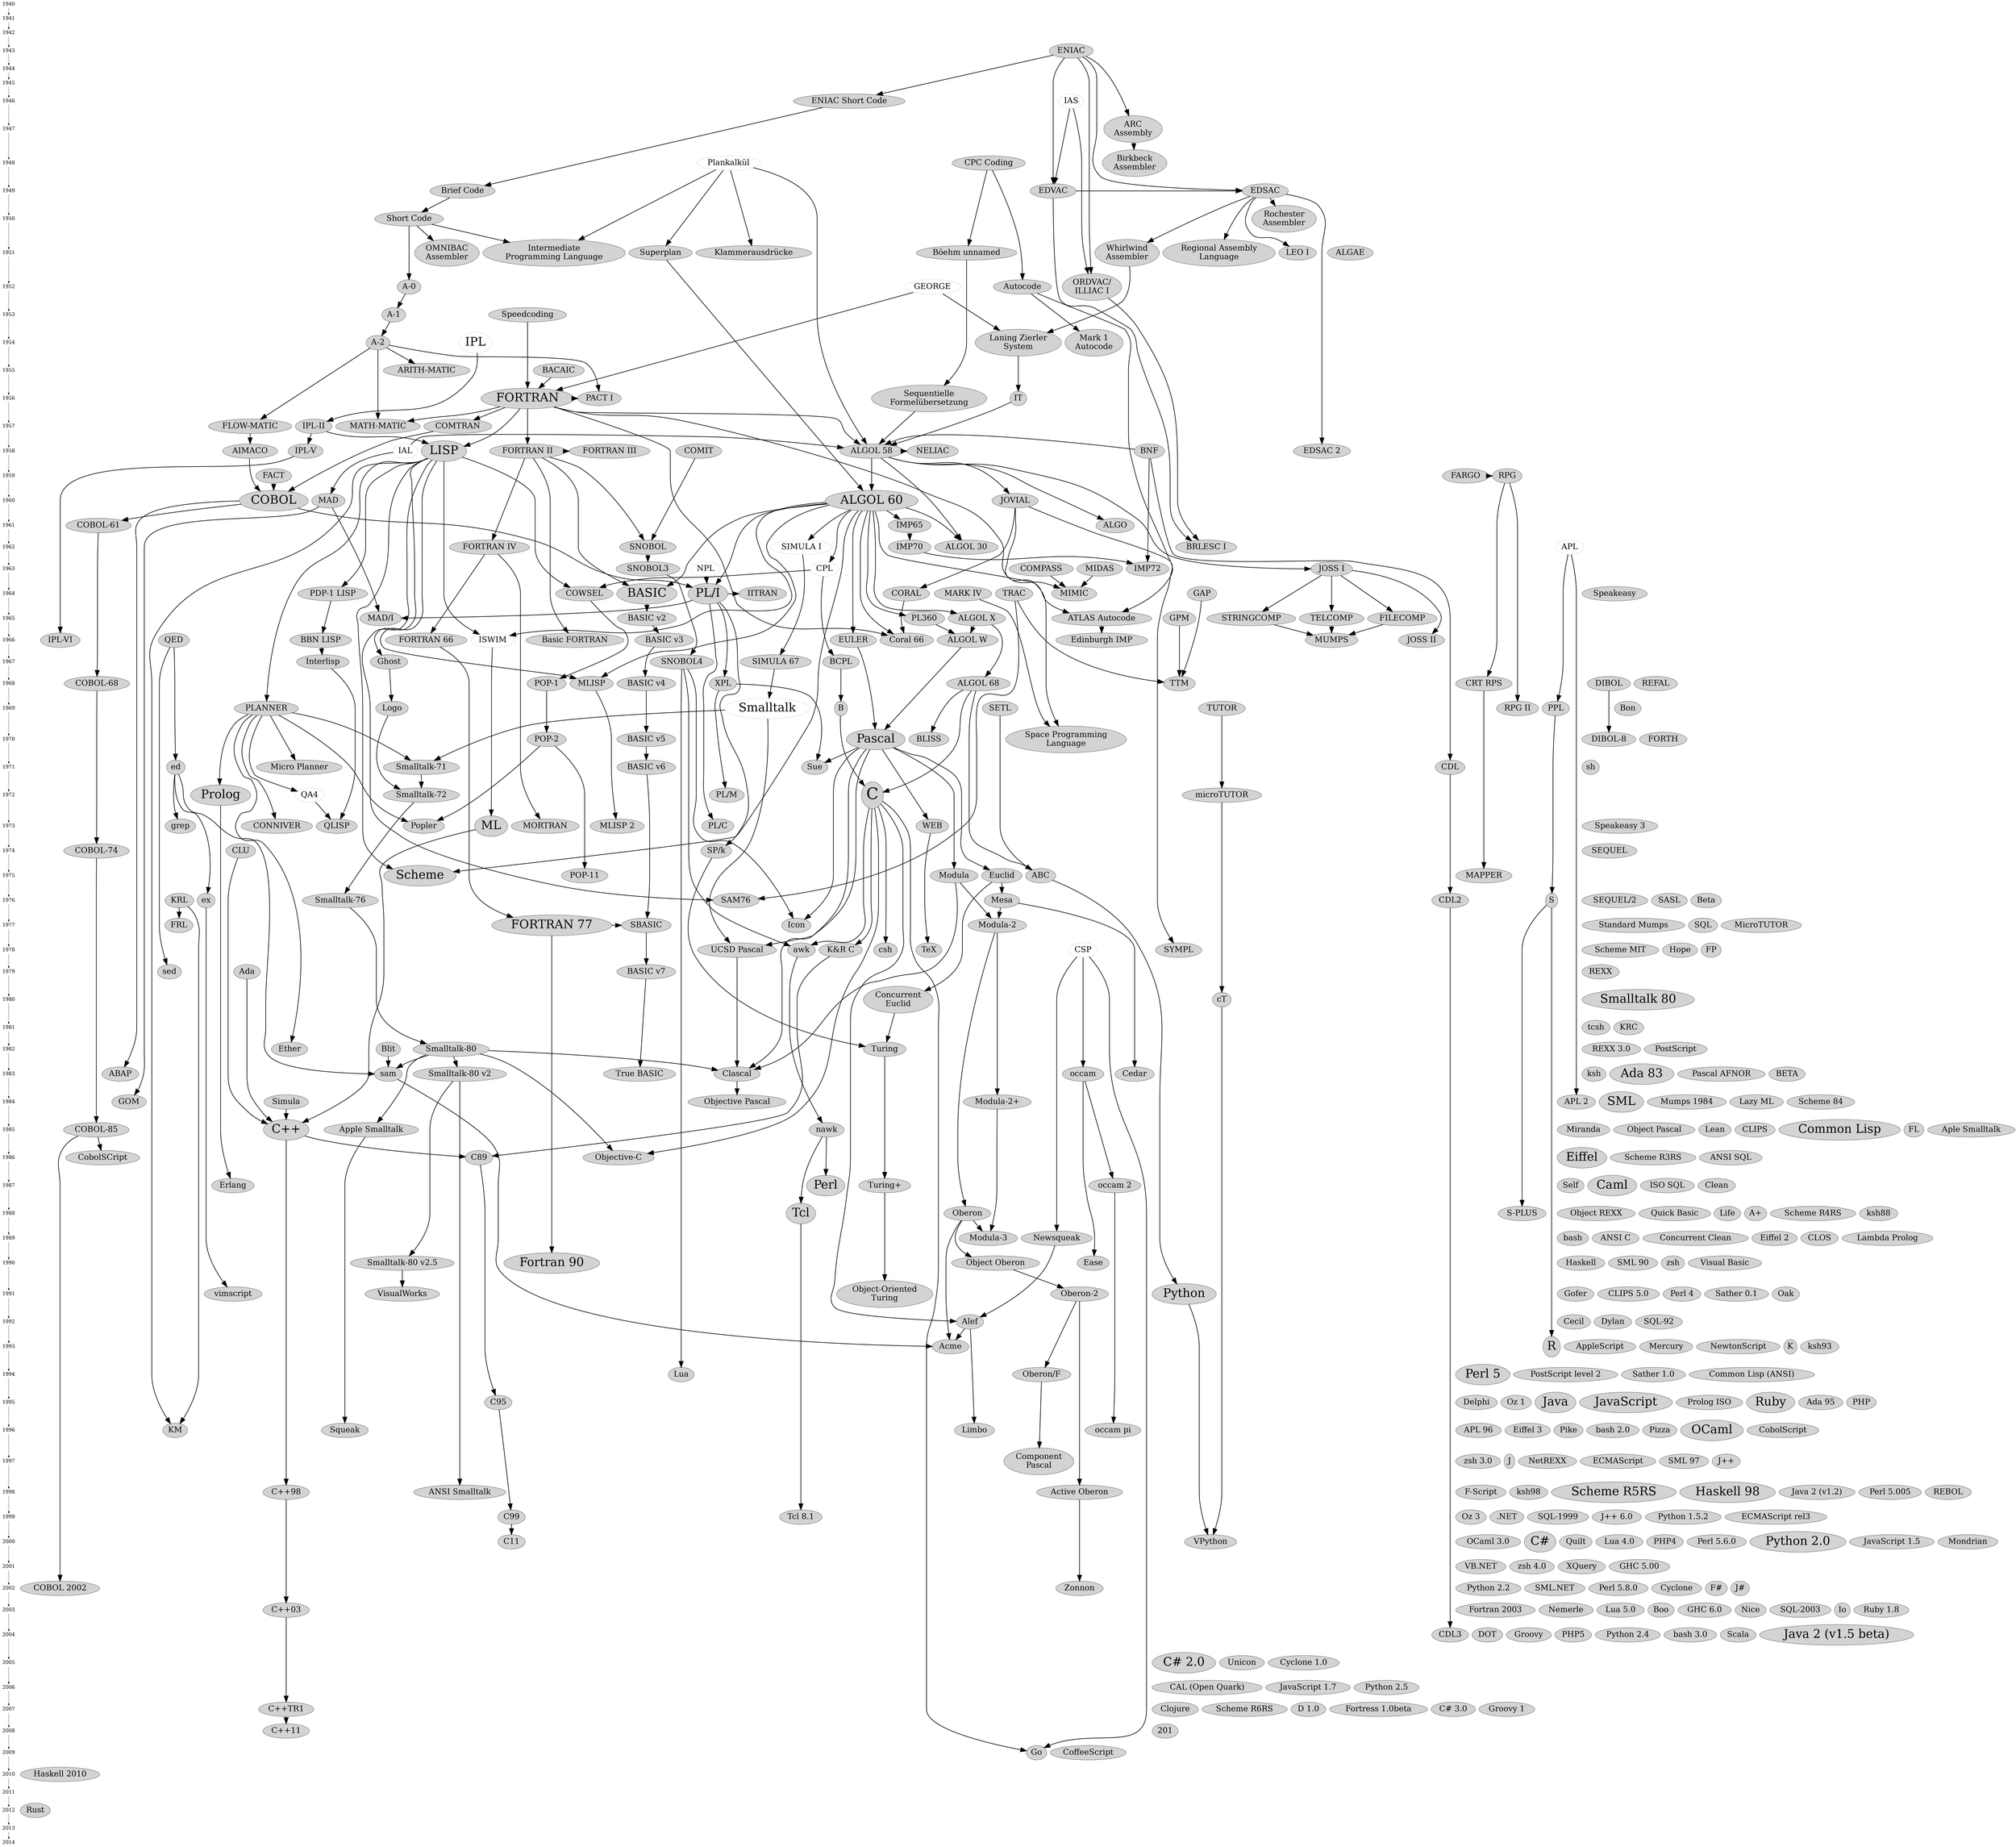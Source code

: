 digraph dd {

  {
    node [ shape=plaintext,fontsize=25 ];

    1940 -> 1941 -> 1942 -> 1943 -> 1944 -> 1945 -> 1946 -> 1947 -> 1948 -> 1949 ->
    1950 -> 1951 -> 1952 -> 1953 -> 1954 -> 1955 -> 1956 -> 1957 -> 1958 -> 1959 ->
    1960 -> 1961 -> 1962 -> 1963 -> 1964 -> 1965 -> 1966 -> 1967 -> 1968 -> 1969 ->
    1970 -> 1971 -> 1972 -> 1973 -> 1974 -> 1975 -> 1976 -> 1977 -> 1978 -> 1979 ->
    1980 -> 1981 -> 1982 -> 1983 -> 1984 -> 1985 -> 1986 -> 1987 -> 1988 -> 1989 ->
    1990 -> 1991 -> 1992 -> 1993 -> 1994 -> 1995 -> 1996 -> 1997 -> 1998 -> 1999 ->
    2000 -> 2001 -> 2002 -> 2003 -> 2004 -> 2005 -> 2006 -> 2007 -> 2008 -> 2009 ->
    2010 -> 2011 -> 2012 -> 2013 -> 2014

  }

node [ fontsize=40, style=filled ];

{ rank = same ; 1943
    "ENIAC"
}

{ rank = same ; 1946
    "IAS" [style=dotted]
    "ENIAC Short Code"
}

{ rank = same ; 1947
    "ARC\nAssembly"
}

{ rank = same ; 1948
    "CPC Coding"
    "Plankalkül" [style=dotted]
}

{ rank = same ; 1949
    "Brief Code"
    "EDSAC"
    "EDVAC"
}

{ rank = same ; 1950
    "Short Code"
}

{ rank = same ; 1951
    "Superplan"
    "Böehm unnamed"
    "Klammerausdrücke"
    "Whirlwind\nAssembler"
    "OMNIBAC\nAssembler"
    "ALGAE"
    "Intermediate\nProgramming Language"
    "Regional Assembly\nLanguage"
    "LEO I"
}

{ rank = same ; 1952
    "A-0"
    "GEORGE" [style=dotted]
    "Autocode"
    "ORDVAC/\nILLIAC I"
}

{ rank = same ; 1953
    "A-1"
    "Speedcoding"
}

{ rank = same ; 1954
    "A-2"
    "Mark 1\nAutocode"
    "Laning Zierler\nSystem"
    "IPL" [style=dotted, fontsize=60]
}

{ rank = same ; 1955
    "ARITH-MATIC"
    "BACAIC"
}

{ rank = same ; 1956
    "FORTRAN" [ fontsize=60 ]
    "PACT I"
    "Sequentielle\nFormelübersetzung"
    "IT"
}

{ rank = same ; 1957
    "MATH-MATIC"
    "FLOW-MATIC"
    "COMTRAN"
    "IPL-II"
}

{ rank = same ; 1958
    "IAL" [ style=dotted ]
    "IPL-V"
    "BNF"
    "ALGOL 58"
    "NELIAC"
    "AIMACO"
    "FORTRAN II"
    "FORTRAN III"
    "EDSAC 2"
    "LISP" [ fontsize=60]
    "COMIT"
}

{ rank = same ; 1959
    "FARGO"
    "FACT"
    "RPG"
}

{ rank = same ; 1960
    "COBOL" [ fontsize=60 ]
    "ALGOL 60" [ fontsize=60 ]
    "JOVIAL"
    "MAD"
}

{ rank = same ; 1961
    "ALGO"
    "COBOL-61"
}

{ rank = same ; 1962
    "SIMULA I" [style=dotted]
    "ALGOL 30"
    "FORTRAN IV"
    "BRLESC I"
    "APL" [style=dotted]
    "SNOBOL"
}

{ rank = same ; 1963
    "CPL" [style=dotted]
    "JOSS I"
    "SNOBOL3"
    "MIDAS"
    "COMPASS"
    "NPL" [style=dotted]
}

{ rank = same ; 1964
    "BASIC" [ fontsize=60]
    "PL/I" [ fontsize=60 ]
    "TRAC"
    "CORAL"
    "COWSEL"
    "MIMIC"
    "MARK IV"
    "Speakeasy"
    "IITRAN"
    "PDP-1 LISP"
    "GAP"
}

{ rank = same ; 1965
    "BASIC v2"
    "ALGOL X"
    "PL360"
    "MAD/I"
    "TELCOMP"
    "STRINGCOMP"
    "FILECOMP"
    "ATLAS Autocode"
    "GPM"
}

{ rank = same ; 1966
    "EULER"
    "Coral 66"
    "ISWIM" [style=dotted]
    "ALGOL W"
    "QED"
    "BASIC v3"
    "FORTRAN 66"
    "Basic FORTRAN"
    "IPL-VI"
    "JOSS II"
    "MUMPS"
    "BBN LISP"
}

{ rank = same ; 1967
    "Ghost"
    "Interlisp"
    "SNOBOL4"
    "SIMULA 67"
    "BCPL"
}

{ rank = same ; 1968
    "CRT RPS"
    "XPL"
    "COBOL-68"
    "ALGOL 68"
    "BASIC v4"
    "MLISP"
    "TTM"
    "POP-1"
    "DIBOL"
    "REFAL"
}

{ rank = same ; 1969
    "Bon"
    "Logo"
    "Smalltalk" [ style=dotted, fontsize=60 ]
    "RPG II"
    "B"
    "PPL"
    "SETL"
    "TUTOR"
    "PLANNER"
}

{ rank = same ; 1970
    "BLISS"
    "FORTH"
    "Space Programming\nLanguage"
    "BASIC v5"
    "POP-2"
    "DIBOL-8"
    "Pascal" [ fontsize=60 ]
}

{ rank = same ; 1971
    "CDL"
    "Sue"
    "Micro Planner"
    "sh"
    "ed"
    "BASIC v6"
    "Smalltalk-71"
}

{ rank = same ; 1972
    "C" [ fontsize=80 ]
    "QA4" [ style=dotted ]
    "Prolog" [ fontsize=60 ]
    "Smalltalk-72"
    "PL/M"
}

{ rank = same ; 1973
    "PL/C"
    "Speakeasy 3"
    "CONNIVER"
    "QLISP"
    "Popler"
    "MLISP 2"
    "grep"
    "MORTRAN"
    "ML" [ fontsize=60 ]
}

{ rank = same ; 1974
    "SP/k"
    "SEQUEL"
    "CLU"
    "COBOL-74"
}

{ rank = same ; 1975
    "ABC"
    "POP-11"
    "Modula"
    "Scheme" [ fontsize=60 ]
    "MAPPER"
    "Euclid"
}

{ rank = same ; 1976
    "CDL2"
    "KRL"
    "Mesa"
    "SAM76"
    "SEQUEL/2"
    "SASL"
    "Beta"
    "Smalltalk-76"
    "ex"
    "S"
}

{ rank = same ; 1977
    "FRL"
    "Icon"
    "Standard Mumps"
    "FORTRAN 77" [ fontsize=60 ]
    "SQL"
    "MicroTUTOR"
    "Modula-2"
    "SBASIC"
}

{ rank = same ; 1978
    "K&R C"
    "UCSD Pascal"
    "SYMPL"
    "CSP" [style=dotted]
    "csh"
    "awk"
    "Scheme MIT"
    "Hope"
    "FP"
    "TeX"
}

{ rank = same ; 1979
    "Ada"
    "REXX"
    "sed"
    "BASIC v7"
}

{ rank = same ; 1980
    "Concurrent\nEuclid"
    "Smalltalk 80" [ fontsize=60 ]
    "cT"
}

{ rank = same ; 1981
    "tcsh"
    "KRC"
}

{ rank = same ; 1982
    "Turing"
    "REXX 3.0"
    "PostScript"
    "Blit"
    "Ether"
}

{ rank = same ; 1983
    "Cedar"
    "True BASIC"
    "ksh"
    "occam"
    "Ada 83" [ fontsize=60 ]
    "Pascal AFNOR"
    "BETA"
    "sam"
    "ABAP"
    "Smalltalk-80 v2"
    "Clascal"
}

{ rank = same ; 1984
    "GOM"
    "APL 2"
    "SML" [ fontsize=60 ]
    "Mumps 1984"
    "Lazy ML"
    "Scheme 84"
    "Modula-2+"
}

{ rank = same ; 1985
    "Miranda"
    "Object Pascal"
    "nawk"
    "C++" [ fontsize=60 ]
    "Lean"
    "CLIPS"
    "Common Lisp" [ fontsize=60 ]
    "FL"
    "COBOL-85"
    "Aple Smalltalk"
}

{ rank = same ; 1986
    "Eiffel" [ fontsize=60 ]
    "Scheme R3RS"
    "ANSI SQL"
    "Objective-C"
}

{ rank = same ; 1987
    "Turing+"
    "Self"
    "Caml" [ fontsize=60 ]
    "Perl" [ fontsize=60 ]
    "ISO SQL"
    "Clean"
    "Erlang"
    "occam 2"
}

{ rank = same ; 1988
    "Object REXX"
    "Quick Basic"
    "Life"
    "A+"
    "Scheme R4RS"
    "Tcl" [ fontsize=60 ]
    "Oberon"
    "ksh88"
    "S-PLUS"
}

{ rank = same ; 1989
    "bash"
    "Modula-3"
    "ANSI C"
    "Concurrent Clean"
    "Eiffel 2"
    "CLOS"
    "Lambda Prolog"
    "Newsqueak"
}

{ rank = same ; 1990
    "Object Oberon"
    "Haskell"
    "Fortran 90" [ fontsize=60 ]
    "SML 90"
    "zsh"
    "Ease"
    "Visual Basic"
    "Smalltalk-80 v2.5"
}

{ rank = same ; 1991
    "Object-Oriented\nTuring"
    "VisualWorks"
    "Gofer"
    "Oberon-2"
    "CLIPS 5.0"
    "Python" [ fontsize=60 ]
    "Perl 4"
    "Sather 0.1"
    "Oak"
    "vimscript"
}

{ rank = same ; 1992
    "Cecil"
    "Dylan"
    "SQL-92"
    "Alef"
}

{ rank = same ; 1993
    "AppleScript"
    "Mercury"
    "NewtonScript"
    "K"
    "ksh93"
    "Acme"
    "R" [ fontsize=60 ]
}

{ rank = same ; 1994
    "Oberon/F"
    "Perl 5" [ fontsize=60 ]
    "PostScript level 2"
    "Sather 1.0"
    "Common Lisp (ANSI)"
    "Lua"
}

{ rank = same ; 1995
    "Delphi"
    "Oz 1"
    "Java" [ fontsize=60 ]
    "JavaScript" [ fontsize=60 ]
    "Prolog ISO"
    "Ruby" [ fontsize=60 ]
    "Ada 95"
    "PHP"
    "C95"
}

{ rank = same ; 1996
    "KM"
    "occam pi"
    "APL 96"
    "Eiffel 3"
    "Pike"
    "bash 2.0"
    "Limbo"
    "Squeak"
    "Pizza"
    "OCaml" [ fontsize=60 ]
    "CobolScript"
}

{ rank = same ; 1997
    "Component\nPascal"
    "zsh 3.0"
    "J"
    "NetREXX"
    "ECMAScript"
    "SML 97"
    "J++"
}

{ rank = same ; 1998
    "Active Oberon"
    "C++98"
    "F-Script"
    "ksh98"
    "Scheme R5RS" [ fontsize=60 ]
    "Haskell 98" [ fontsize=60 ]
    "Java 2 (v1.2)"
    "Perl 5.005"
    "REBOL"
    "ANSI Smalltalk"
}

{ rank = same ; 1999
    "C99"
    "Oz 3"
    ".NET"
    "SQL-1999"
    "J++ 6.0"
    "Tcl 8.1"
    "Python 1.5.2"
    "ECMAScript rel3"
}

{ rank = same ; 2000
    "OCaml 3.0"
    "C#" [ fontsize=60 ]
    "Quilt"
    "Lua 4.0"
    "PHP4"
    "Perl 5.6.0"
    "Python 2.0" [ fontsize=60 ]
    "JavaScript 1.5"
    "Mondrian"
    "VPython"
}

{ rank = same ; 2001
    "VB.NET"
    "zsh 4.0"
    "XQuery"
    "GHC 5.00"
}

{ rank = same ; 2002
    "Zonnon"
    "Python 2.2"
    "SML.NET"
    "Perl 5.8.0"
    "Cyclone"
    "F#"
    "J#"
    "COBOL 2002"
}

{ rank = same ; 2003
    "Fortran 2003"
    "Nemerle"
    "Lua 5.0"
    "Boo"
    "GHC 6.0"
    "Nice"
    "SQL-2003"
    "Io"
    "Ruby 1.8"
    "C++03"
}

{ rank = same ; 2004
    "DOT"
    "CDL3"
}

{ rank = same ; 2004
    "Groovy"
    "PHP5"
    "Python 2.4"
    "bash 3.0"
    "Scala"
    "Java 2 (v1.5 beta)" [ fontsize=60 ]
}

{ rank = same ; 2005
    "C# 2.0" [ fontsize=60 ]
    "Unicon"
    "Cyclone 1.0"
}

{ rank = same ; 2006
    "CAL (Open Quark)"
    "JavaScript 1.7"
    "Python 2.5"
}

{ rank = same ; 2007
    "C++TR1"
    "Clojure"
    "Scheme R6RS"
    "D 1.0"
    "Fortress 1.0beta"
    "C# 3.0"
    "Groovy 1"
}

{ rank = same ; 2009
    "Go"
    "CoffeeScript"
}

{ rank = same ; 2010
    "Haskell 2010"
}

{ rank = same ; 201
    "C++11"
}

{ rank = same ; 2012
    "Rust"
}


edge [ arrowsize=3.0, penwidth=3.0 ];


"Plankalkül" -> "Klammerausdrücke"

"ENIAC" -> "ENIAC Short Code" [weight=4]
"ENIAC Short Code" -> "Brief Code" [weight=4]
"Brief Code" -> "Short Code" [weight=4]
"Short Code" -> "OMNIBAC\nAssembler"
"Short Code" -> "Intermediate\nProgramming Language"
"Plankalkül" -> "Intermediate\nProgramming Language"
"ENIAC" -> "ARC\nAssembly"
"ARC\nAssembly" -> "Birkbeck\nAssembler"
"ENIAC" -> "ORDVAC/\nILLIAC I"

"IAS" -> "EDVAC"
"IAS" -> "ORDVAC/\nILLIAC I"
"ENIAC" -> "EDSAC" [weight=6]
"ENIAC" -> "EDVAC" [weight=4]
"EDVAC" -> "EDSAC"
"EDSAC" -> "EDSAC 2" [weight=9]
"EDSAC" -> "Regional Assembly\nLanguage"
"EDSAC" -> "LEO I"
"EDSAC" -> "Rochester\nAssembler"
"EDSAC" -> "Whirlwind\nAssembler"
"ORDVAC/\nILLIAC I" -> "BRLESC I"
"EDVAC" -> "BRLESC I"

"CPC Coding" -> "Böehm unnamed"
"Böehm unnamed" -> "Sequentielle\nFormelübersetzung"
"CPC Coding" -> "Autocode"
"Autocode" -> "Mark 1\nAutocode"

"Short Code" -> "A-0" [weight=9]
"A-0" -> "A-1" [weight=4]
"A-1" -> "A-2" [weight=4]
"A-2" -> "MATH-MATIC" [weight=6]
"A-2" -> "ARITH-MATIC"
"A-2" -> "FLOW-MATIC" [weight=4]
"FLOW-MATIC" -> "AIMACO" [weight=4]
"A-2" -> "PACT I"

"Speedcoding" -> "FORTRAN" [weight=2]
"GEORGE" -> "FORTRAN" [weight=3]
"BACAIC" -> "FORTRAN"
"FORTRAN" -> "MATH-MATIC"
"FORTRAN" -> "ALGOL 58"
"FORTRAN" -> "FORTRAN II" [weight=9]
"FORTRAN II" -> "FORTRAN III" [weight=4]
"FORTRAN II" -> "FORTRAN IV" [weight=4]
"FORTRAN II" -> "BASIC"
"FORTRAN IV" -> "FORTRAN 66" [weight=4]
"FORTRAN II" -> "Basic FORTRAN"
"FORTRAN 66" -> "FORTRAN 77" [weight=4]
"FORTRAN 77" -> "Fortran 90" [weight=4]
"FORTRAN" -> "COMTRAN"
"FORTRAN" -> "PACT I"
"FORTRAN IV" -> "MORTRAN" [weight=4]

"FARGO" -> "RPG"
"RPG" -> "RPG II"

"MIDAS" -> "MIMIC"
"COMPASS" -> "MIMIC"
"FORTRAN" -> "MIMIC"

"COMTRAN" -> "COBOL" [weight=7]
"AIMACO" -> "COBOL" [weight=4]
"FACT" -> "COBOL" [weight=3]
"COBOL" -> "ABAP"
"COBOL" -> "COBOL-61"
"COBOL-61" -> "COBOL-68"
"COBOL-68" -> "COBOL-74"
"COBOL-74" -> "COBOL-85"
"COBOL-85" -> "COBOL 2002"
"COBOL-85" -> "CobolSCript"
"NPL" -> "PL/I"
"COBOL" -> "PL/I"
"ALGOL 60" -> "PL/I"
"PL/I" -> "IITRAN"
"PL/I" -> "XPL"
"XPL" -> "Sue"
"Pascal" -> "Sue"
"PL/I" -> "PL/C"
"XPL" -> "PL/M"
"PL/I" -> "SP/k"
"SP/k" -> "Turing"

"GEORGE" -> "Laning Zierler\nSystem" [weight=4]
"Whirlwind\nAssembler" -> "Laning Zierler\nSystem" [weight=9]
"Laning Zierler\nSystem" -> "IT" [weight=4]

"BNF" -> "CDL"
"CDL" -> "CDL2"
"CDL2" -> "CDL3"

"Plankalkül" -> "Superplan"
"Plankalkül" -> "ALGOL 58"
"Superplan" -> "ALGOL 60"
"Sequentielle\nFormelübersetzung" -> "ALGOL 58"
"IAL" -> "MAD"
"MAD" -> "MAD/I"
"PL/I" -> "MAD/I"
"MAD" -> "GOM"
"IT" -> "ALGOL 58"
"BNF" -> "ALGOL 58"
"IAL" -> "ALGOL 58" [weight=6]
"ALGOL 58" -> "ALGOL 60" [weight=15]
"ALGOL 58" -> "NELIAC"
"ALGOL 60" -> "ALGOL X" [weight=4]
"ALGOL 60" -> "PL360"
"ALGOL 60" -> "BASIC"
"ALGOL X" -> "ALGOL 68" [weight=4]
"ALGOL 58" -> "JOVIAL"
"JOVIAL" -> "CORAL"
"JOVIAL" -> "SYMPL"
"JOVIAL" -> "Space Programming\nLanguage"
"CORAL" -> "Coral 66"
"FORTRAN" -> "Coral 66"
"ALGOL 60" -> "Coral 66"
"ALGOL 58" -> "ALGO"
"ALGOL 58" -> "ALGOL 30"
"ALGOL 60" -> "ALGOL 30"
"ALGOL 60" -> "Scheme"
"Autocode" -> "ATLAS Autocode"
"ALGOL 60" -> "ATLAS Autocode"
"ATLAS Autocode" -> "Edinburgh IMP"
"ALGOL 60" -> "IMP65"
"IMP65" -> "IMP70"
"BNF" -> "IMP72"
"IMP70" -> "IMP72"

"ALGOL 60" -> "EULER"
"EULER" -> "Pascal"
"PL360" -> "ALGOL W"
"ALGOL X" -> "ALGOL W"
"ALGOL W" -> "Pascal"
"Pascal" -> "Icon"
"Pascal" -> "WEB"
"WEB" -> "TeX"
"SNOBOL4" -> "Icon"
"Pascal" -> "Clascal"
"Pascal" -> "Modula" [weight=2]
"Smalltalk-80" -> "Clascal"
"Modula" -> "Clascal"
"Modula" -> "Modula-2" [weight=3]
"Pascal" -> "Euclid"
"Euclid" -> "Mesa"
"Euclid" -> "Concurrent\nEuclid" [weight=3]
"Concurrent\nEuclid" -> "Turing" [weight=3]
"Turing" -> "Turing+" [weight=3]
"Turing+" -> "Object-Oriented\nTuring" [weight=3]
"Mesa" -> "Modula-2"
"Modula-2" -> "Modula-2+" [weight=3]
"Modula-2+" -> "Modula-3" [weight=3]
"Oberon" -> "Modula-3"
"Oberon-2" -> "Active Oberon"
"Active Oberon" -> "Zonnon"
"Oberon" -> "Object Oberon"
"Object Oberon" -> "Oberon-2"
"Oberon-2" -> "Oberon/F"
"Oberon/F" -> "Component\nPascal"
"Mesa" -> "Cedar"
"Smalltalk" -> "UCSD Pascal"
"Pascal" -> "UCSD Pascal" [weight=3]
"UCSD Pascal" -> "Clascal" [weight=3]
"Clascal" -> "Objective Pascal" [weight=3]
"Modula-2" -> "Oberon"


"CSP" -> "Newsqueak"
"CSP" -> "occam"
"occam" -> "occam 2"
"occam 2" -> "occam pi"
"occam" -> "Ease"
"Newsqueak" -> "Alef"
"C" -> "Alef"
"Alef" -> "Limbo"
"Alef" -> "Acme"
"CSP" -> "Go"
"C" -> "Go"

"ALGOL 58" -> "JOSS I"
"JOSS I" -> "JOSS II"
"FILECOMP" -> "MUMPS"
"STRINGCOMP" -> "MUMPS"
"TELCOMP" -> "MUMPS"
"JOSS I" -> "TELCOMP"
"JOSS I" -> "FILECOMP"
"JOSS I" -> "STRINGCOMP"

"ALGOL 60" -> "SIMULA I"
"SIMULA I" -> "SIMULA 67"
"SIMULA 67" -> "Smalltalk"
"PLANNER" -> "Smalltalk-71"
"Smalltalk" -> "Smalltalk-71"
"Smalltalk-71" -> "Smalltalk-72" [weight=3]
"Smalltalk-72" -> "Smalltalk-76" [weight=3]
"Smalltalk-76" -> "Smalltalk-80" [weight=3]
"Smalltalk-80" -> "Smalltalk-80 v2" [weight=3]
"Smalltalk-80 v2" -> "Smalltalk-80 v2.5" [weight=3]
"Smalltalk-80 v2.5" -> "VisualWorks"
"Smalltalk-80" -> "sam"
"Smalltalk-80" -> "Apple Smalltalk"
"Apple Smalltalk" -> "Squeak"
"Smalltalk-80 v2" -> "ANSI Smalltalk" [weight=3]

"PLANNER" -> "Micro Planner"
"POP-2" -> "Popler"
"PLANNER" -> "Popler"
"PLANNER" -> "QA4"
"QA4" -> "QLISP"
"Interlisp" -> "QLISP"
"PLANNER" -> "Prolog"
"PLANNER" -> "CONNIVER"
"PLANNER" -> "Ether"
"Prolog" -> "Erlang"

"MARK IV" -> "Space Programming\nLanguage"

"COMIT" -> "SNOBOL"
"FORTRAN II" -> "SNOBOL"
"SNOBOL" -> "SNOBOL3"
"SNOBOL3" -> "SNOBOL4"
"SNOBOL4" -> "Lua"

"IPL" -> "IPL-II" [weight=4]
"IPL-II" -> "IPL-V" [weight=4]
"IPL-V" -> "IPL-VI" [weight=4]
"IPL-II" -> "LISP" [weight=2]
"FORTRAN" -> "LISP" [weight=3]
"LISP" -> "Scheme"
"LISP" -> "MLISP"
"LISP" -> "PLANNER"
"ALGOL 60" -> "MLISP"
"MLISP" -> "MLISP 2"

"KRL" -> "FRL"
"KRL" -> "KM"
"LISP" -> "KM"

"GAP" -> "TTM"
"GPM" -> "TTM"
"TRAC" -> "TTM"
"TRAC" -> "SAM76"
"LISP" -> "SAM76"

"BASIC" -> "BASIC v2" [weight=9]
"BASIC v2" -> "BASIC v3" [weight=4]
"BASIC v3" -> "BASIC v4" [weight=4]
"BASIC v4" -> "BASIC v5" [weight=4]
"BASIC v5" -> "BASIC v6" [weight=4]
"BASIC v6" -> "SBASIC" [weight=4]
"FORTRAN 77" -> "SBASIC"
"SBASIC" -> "BASIC v7" [weight=4]
"BASIC v7" -> "True BASIC"

"APL" -> "APL 2"
"APL" -> "PPL"
"PPL" -> "S"
"S" -> "R"
"S" -> "S-PLUS"

"ALGOL 60" -> "CPL"
"CPL" -> "COWSEL"
"LISP" -> "COWSEL"
"COWSEL" -> "POP-1"
"POP-1" -> "POP-2"
"POP-2" -> "POP-11"
"CPL" -> "BCPL" [weight=9]
"BCPL" -> "B"[weight=9]
"B" -> "C" [weight=9]
"ALGOL 68" -> "C"
"C" -> "csh"
"C" -> "K&R C"
"K&R C" -> "C89"
"C++" -> "C89"
"C89" -> "C95"
"C95" -> "C99"
"C99" -> "C11"
"Smalltalk-80" -> "Objective-C"
"C" -> "Objective-C"
"Simula" -> "C++"
"Ada" -> "C++"
"CLU" -> "C++"
"ML" -> "C++"
"C++" -> "C++98"
"C++98" -> "C++03"
"C++03" -> "C++TR1"
"C++TR1" -> "C++11"

"DIBOL" -> "DIBOL-8"

"ALGOL 60" -> "ISWIM"
"LISP" -> "ISWIM" [weight=6]
"ISWIM" -> "ML" [weight=9]
"LISP" -> "PDP-1 LISP" [weight=4]
"PDP-1 LISP" -> "BBN LISP"
"BBN LISP" -> "Interlisp"
"LISP" -> "Ghost"
"Ghost" -> "Logo"
"Logo" -> "Smalltalk-72"

"RPG" -> "CRT RPS"
"CRT RPS" -> "MAPPER"

"SETL" -> "ABC"
"ALGOL 68" -> "ABC"
"ALGOL 68" -> "BLISS"
"ABC" -> "Python"
"Python" -> "VPython"

"TUTOR" -> "microTUTOR"
"microTUTOR" -> "cT"
"cT" -> "VPython"

"QED" -> "ed"
"QED" -> "sed"
"ed" -> "grep"
"ed" -> "sam"
"ed" -> "ex"
"ex" -> "vimscript"
"SNOBOL4" -> "awk"
"C" -> "awk"
"awk" -> "nawk"
"nawk" -> "Perl"
"nawk" -> "Tcl"
"Tcl" -> "Tcl 8.1"

"Blit" -> "sam"
"sam" -> "Acme"
"Oberon" -> "Acme"


}

